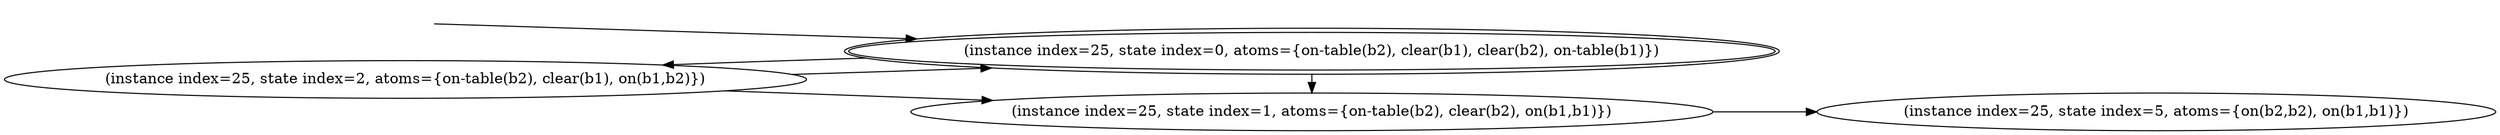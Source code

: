 digraph {
rankdir="LR"
s2[label="(instance index=25, state index=2, atoms={on-table(b2), clear(b1), on(b1,b2)})"]
s0[peripheries=2,label="(instance index=25, state index=0, atoms={on-table(b2), clear(b1), clear(b2), on-table(b1)})"]
s1[label="(instance index=25, state index=1, atoms={on-table(b2), clear(b2), on(b1,b1)})"]
s5[label="(instance index=25, state index=5, atoms={on(b2,b2), on(b1,b1)})"]
Dangling [ label = "", style = invis ]
{ rank = same; Dangling }
Dangling -> s0
{ rank = same; s0}
{ rank = same; s0,s1}
{ rank = same; s5}
{
s2->s1
s2->s0
}
{
s0->s2
s0->s1
s1->s5
}
{
}
}
